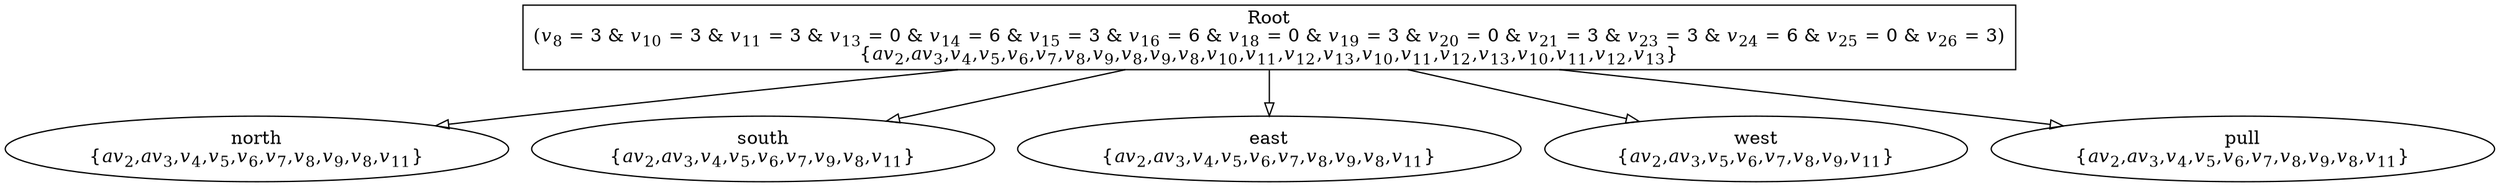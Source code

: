 digraph hierarchy {
node [shape=rectangle]
edge [arrowhead=empty]

Root [label=<Root<br/>(<i>v</i><sub>8</sub> = 3 &amp; <i>v</i><sub>10</sub> = 3 &amp; <i>v</i><sub>11</sub> = 3 &amp; <i>v</i><sub>13</sub> = 0 &amp; <i>v</i><sub>14</sub> = 6 &amp; <i>v</i><sub>15</sub> = 3 &amp; <i>v</i><sub>16</sub> = 6 &amp; <i>v</i><sub>18</sub> = 0 &amp; <i>v</i><sub>19</sub> = 3 &amp; <i>v</i><sub>20</sub> = 0 &amp; <i>v</i><sub>21</sub> = 3 &amp; <i>v</i><sub>23</sub> = 3 &amp; <i>v</i><sub>24</sub> = 6 &amp; <i>v</i><sub>25</sub> = 0 &amp; <i>v</i><sub>26</sub> = 3)<br/>{<i>av</i><sub>2</sub>,<i>av</i><sub>3</sub>,<i>v</i><sub>4</sub>,<i>v</i><sub>5</sub>,<i>v</i><sub>6</sub>,<i>v</i><sub>7</sub>,<i>v</i><sub>8</sub>,<i>v</i><sub>9</sub>,<i>v</i><sub>8</sub>,<i>v</i><sub>9</sub>,<i>v</i><sub>8</sub>,<i>v</i><sub>10</sub>,<i>v</i><sub>11</sub>,<i>v</i><sub>12</sub>,<i>v</i><sub>13</sub>,<i>v</i><sub>10</sub>,<i>v</i><sub>11</sub>,<i>v</i><sub>12</sub>,<i>v</i><sub>13</sub>,<i>v</i><sub>10</sub>,<i>v</i><sub>11</sub>,<i>v</i><sub>12</sub>,<i>v</i><sub>13</sub>}>]
Root -> north
Root -> south
Root -> east
Root -> west
Root -> pull

pull [label=<pull<br/>{<i>av</i><sub>2</sub>,<i>av</i><sub>3</sub>,<i>v</i><sub>4</sub>,<i>v</i><sub>5</sub>,<i>v</i><sub>6</sub>,<i>v</i><sub>7</sub>,<i>v</i><sub>8</sub>,<i>v</i><sub>9</sub>,<i>v</i><sub>8</sub>,<i>v</i><sub>11</sub>}>,shape=ellipse]

west [label=<west<br/>{<i>av</i><sub>2</sub>,<i>av</i><sub>3</sub>,<i>v</i><sub>5</sub>,<i>v</i><sub>6</sub>,<i>v</i><sub>7</sub>,<i>v</i><sub>8</sub>,<i>v</i><sub>9</sub>,<i>v</i><sub>11</sub>}>,shape=ellipse]

east [label=<east<br/>{<i>av</i><sub>2</sub>,<i>av</i><sub>3</sub>,<i>v</i><sub>4</sub>,<i>v</i><sub>5</sub>,<i>v</i><sub>6</sub>,<i>v</i><sub>7</sub>,<i>v</i><sub>8</sub>,<i>v</i><sub>9</sub>,<i>v</i><sub>8</sub>,<i>v</i><sub>11</sub>}>,shape=ellipse]

south [label=<south<br/>{<i>av</i><sub>2</sub>,<i>av</i><sub>3</sub>,<i>v</i><sub>4</sub>,<i>v</i><sub>5</sub>,<i>v</i><sub>6</sub>,<i>v</i><sub>7</sub>,<i>v</i><sub>9</sub>,<i>v</i><sub>8</sub>,<i>v</i><sub>11</sub>}>,shape=ellipse]

north [label=<north<br/>{<i>av</i><sub>2</sub>,<i>av</i><sub>3</sub>,<i>v</i><sub>4</sub>,<i>v</i><sub>5</sub>,<i>v</i><sub>6</sub>,<i>v</i><sub>7</sub>,<i>v</i><sub>8</sub>,<i>v</i><sub>9</sub>,<i>v</i><sub>8</sub>,<i>v</i><sub>11</sub>}>,shape=ellipse]

}
